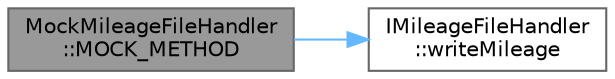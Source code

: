 digraph "MockMileageFileHandler::MOCK_METHOD"
{
 // LATEX_PDF_SIZE
  bgcolor="transparent";
  edge [fontname=Helvetica,fontsize=10,labelfontname=Helvetica,labelfontsize=10];
  node [fontname=Helvetica,fontsize=10,shape=box,height=0.2,width=0.4];
  rankdir="LR";
  Node1 [id="Node000001",label="MockMileageFileHandler\l::MOCK_METHOD",height=0.2,width=0.4,color="gray40", fillcolor="grey60", style="filled", fontcolor="black",tooltip="Mocked method to write the mileage to the file."];
  Node1 -> Node2 [id="edge1_Node000001_Node000002",color="steelblue1",style="solid",tooltip=" "];
  Node2 [id="Node000002",label="IMileageFileHandler\l::writeMileage",height=0.2,width=0.4,color="grey40", fillcolor="white", style="filled",URL="$classIMileageFileHandler.html#aa74d18576ecbd1ddc6e077806a4f3ce7",tooltip=" "];
}
